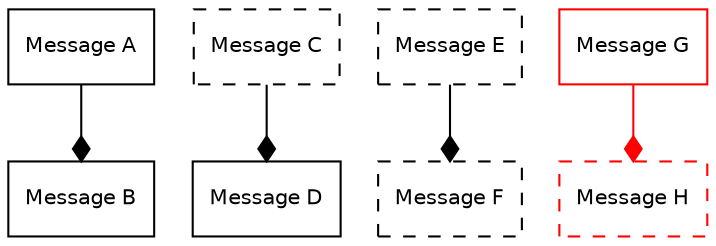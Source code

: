 digraph SimpleReplace
{
      node [shape=record, fontname=Helvetica, fontsize=10];
      a [ label="Message A"];
      b [ label="Message B"];
      a -> b [ arrowhead="diamond"];
      
      c [ label="Message C", style="dashed"];
      d [ label="Message D"];
      c -> d [ arrowhead="diamond"];

      e [ label="Message E", style="dashed"];
      f [ label="Message F", style="dashed"];
      e -> f [ arrowhead="diamond"];

      g [ label="Message G", color="red"];
      h [ label="Message H", style="dashed", color="red"];
      g -> h [ arrowhead="diamond", color="red"];

}
